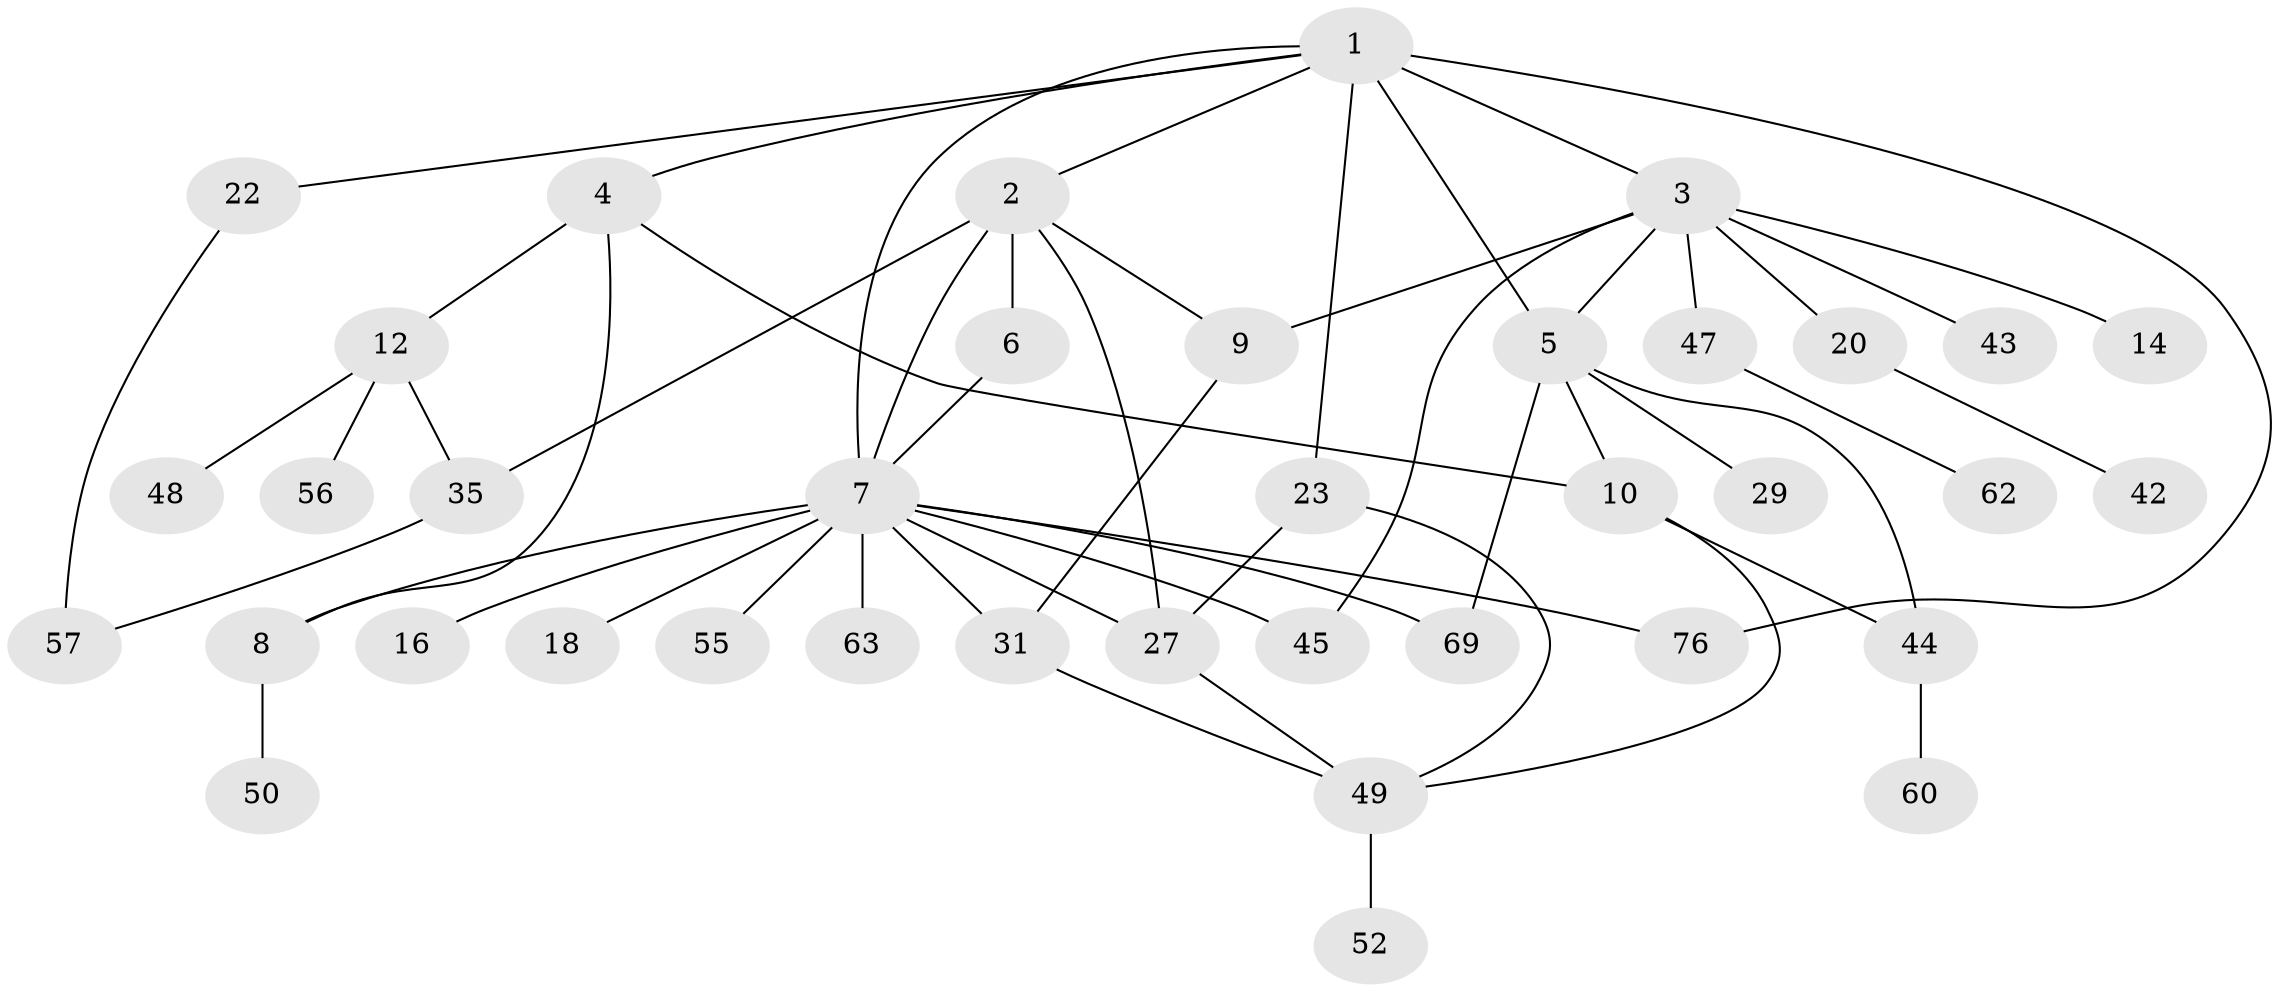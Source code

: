 // original degree distribution, {9: 0.013157894736842105, 7: 0.013157894736842105, 5: 0.09210526315789473, 4: 0.09210526315789473, 3: 0.21052631578947367, 2: 0.3026315789473684, 1: 0.27631578947368424}
// Generated by graph-tools (version 1.1) at 2025/13/03/09/25 04:13:32]
// undirected, 38 vertices, 55 edges
graph export_dot {
graph [start="1"]
  node [color=gray90,style=filled];
  1;
  2;
  3 [super="+26+15"];
  4;
  5 [super="+39+41+28"];
  6 [super="+11"];
  7 [super="+24+21"];
  8 [super="+13"];
  9 [super="+25"];
  10 [super="+30"];
  12 [super="+36"];
  14 [super="+46"];
  16;
  18;
  20;
  22;
  23 [super="+68"];
  27 [super="+67"];
  29;
  31 [super="+70"];
  35 [super="+53+40"];
  42;
  43;
  44;
  45;
  47 [super="+58"];
  48;
  49;
  50;
  52 [super="+54"];
  55;
  56;
  57;
  60 [super="+71"];
  62;
  63;
  69;
  76;
  1 -- 2;
  1 -- 3 [weight=2];
  1 -- 4;
  1 -- 5;
  1 -- 7;
  1 -- 22;
  1 -- 23;
  1 -- 76;
  2 -- 6 [weight=2];
  2 -- 9;
  2 -- 27;
  2 -- 35;
  2 -- 7;
  3 -- 14;
  3 -- 47;
  3 -- 20;
  3 -- 9;
  3 -- 43 [weight=2];
  3 -- 45;
  3 -- 5;
  4 -- 8;
  4 -- 10;
  4 -- 12;
  5 -- 69;
  5 -- 10;
  5 -- 44;
  5 -- 29;
  6 -- 7;
  7 -- 16;
  7 -- 18;
  7 -- 69;
  7 -- 55;
  7 -- 27;
  7 -- 76;
  7 -- 31;
  7 -- 63;
  7 -- 8;
  7 -- 45;
  8 -- 50;
  9 -- 31;
  10 -- 49;
  10 -- 44;
  12 -- 35;
  12 -- 48;
  12 -- 56;
  20 -- 42;
  22 -- 57;
  23 -- 49;
  23 -- 27;
  27 -- 49;
  31 -- 49;
  35 -- 57;
  44 -- 60;
  47 -- 62;
  49 -- 52;
}
